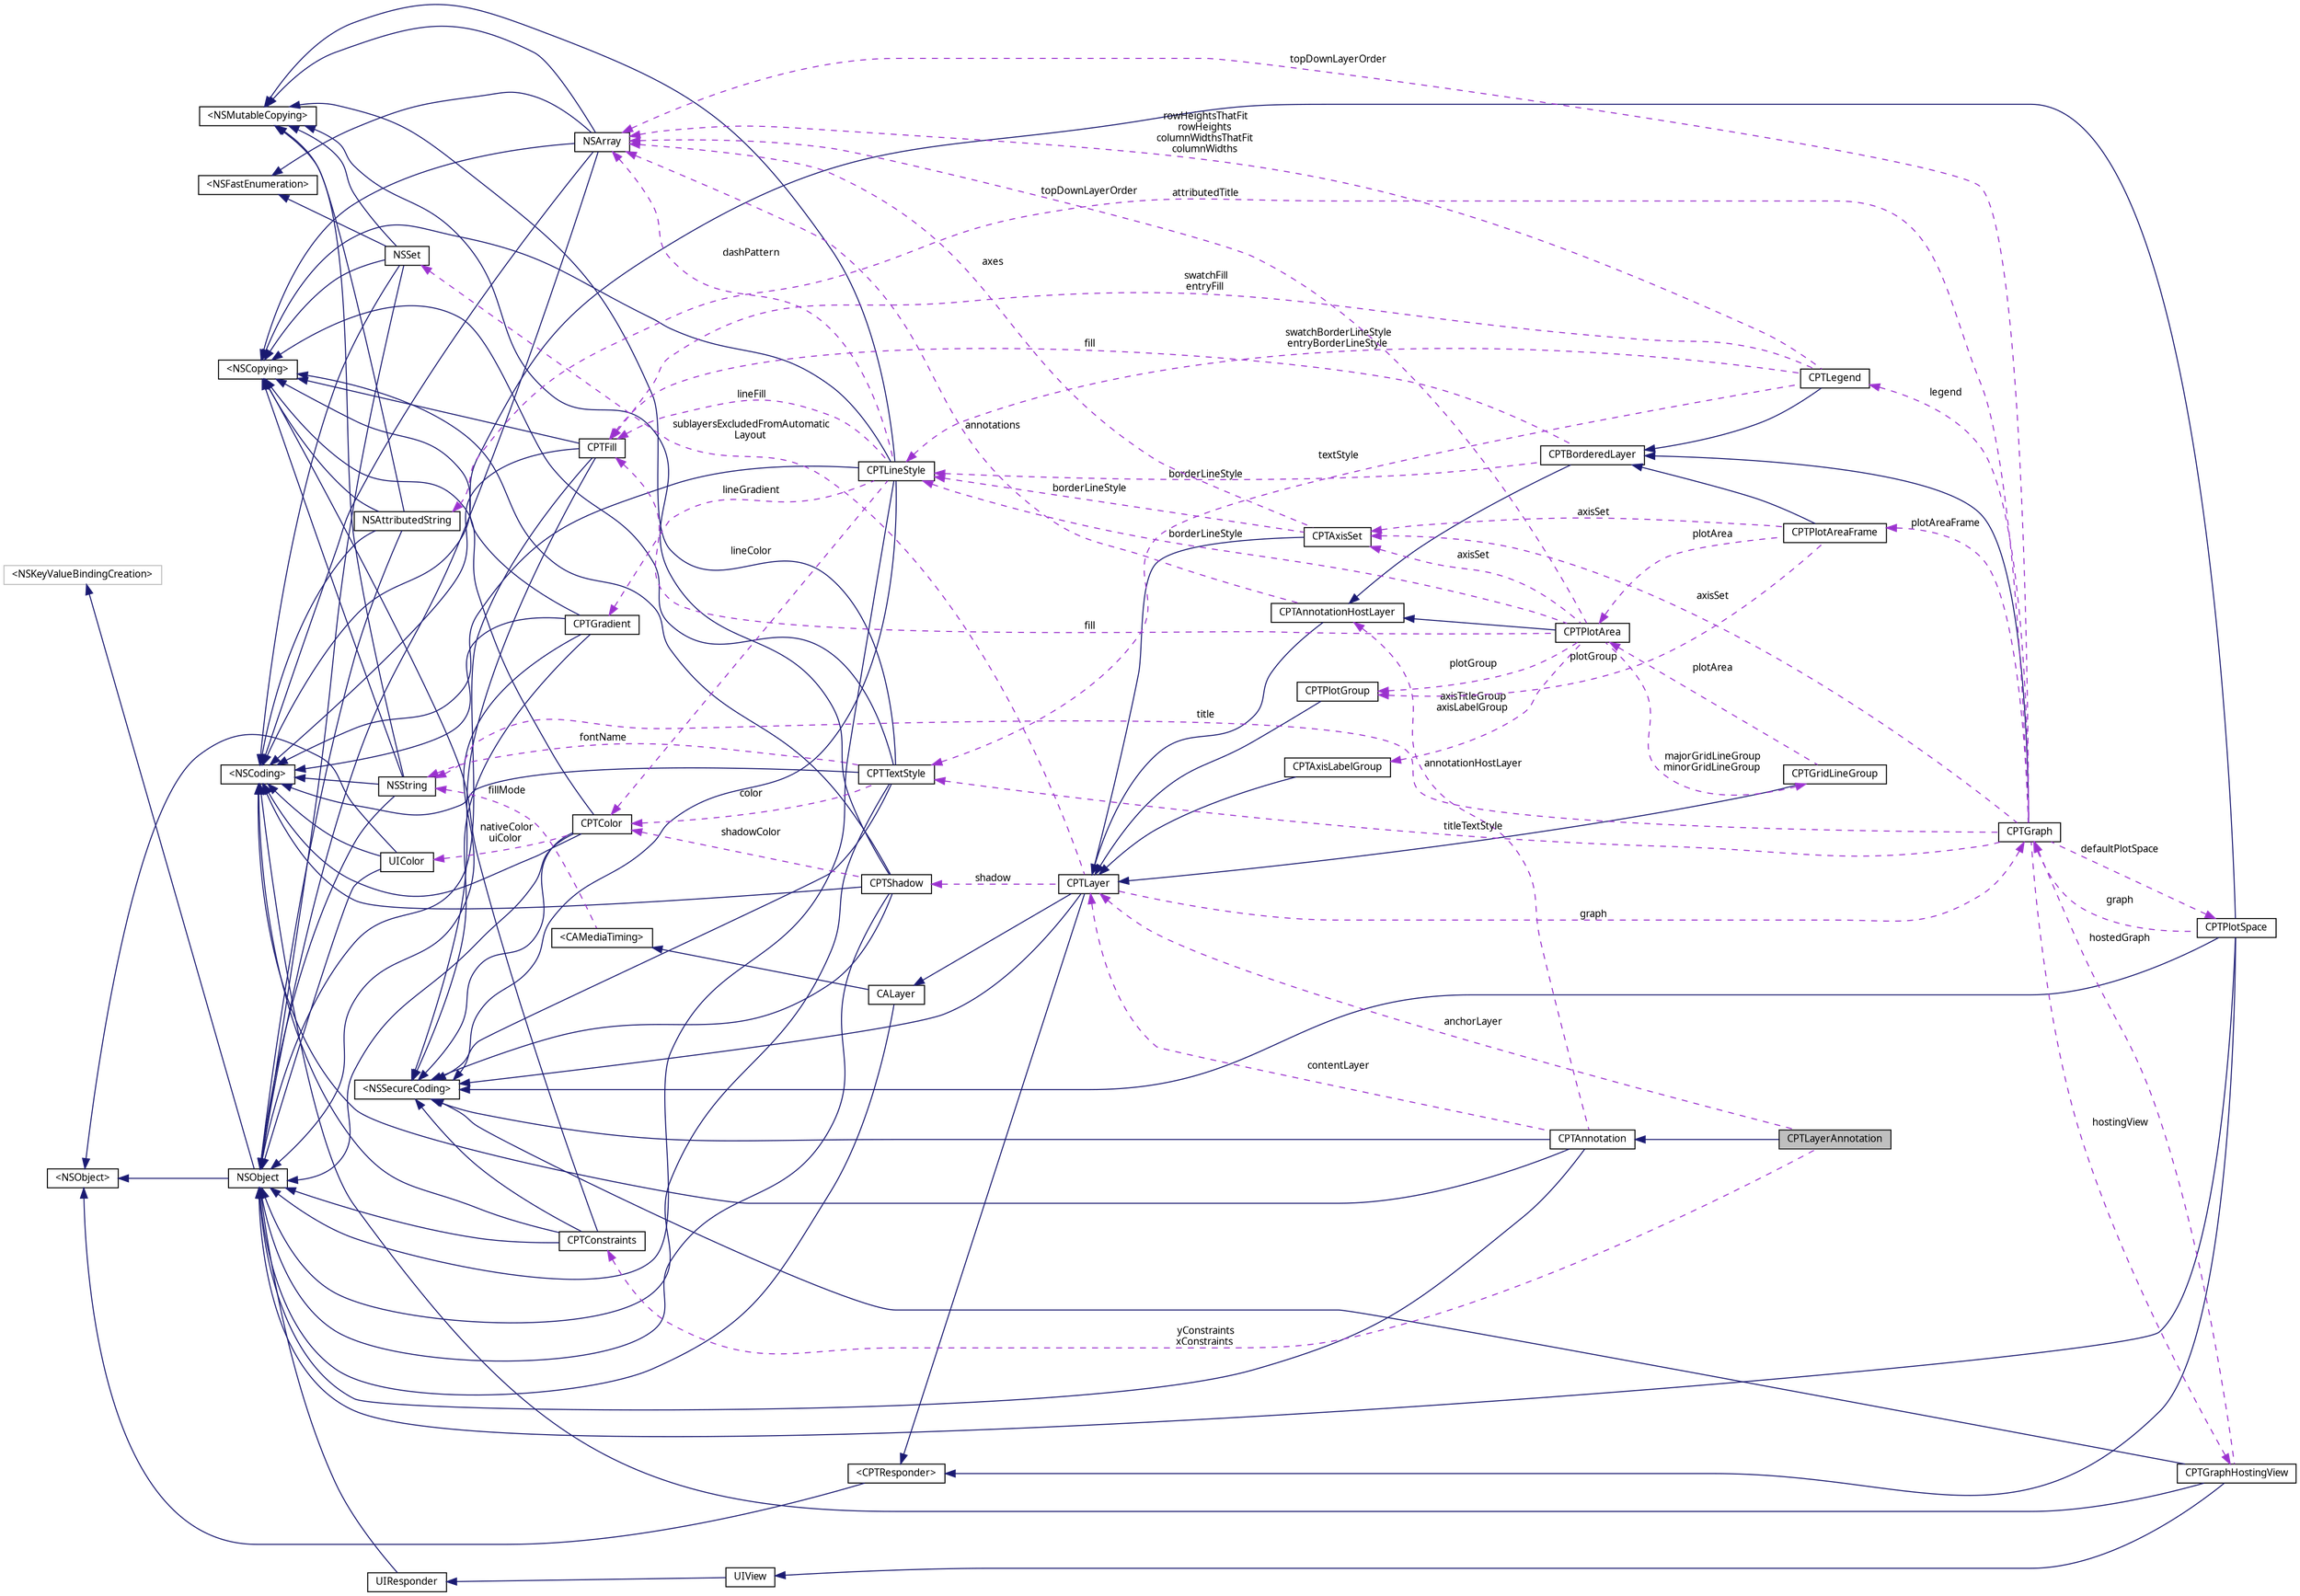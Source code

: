 digraph "CPTLayerAnnotation"
{
 // LATEX_PDF_SIZE
  bgcolor="transparent";
  edge [fontname="Lucinda Grande",fontsize="10",labelfontname="Lucinda Grande",labelfontsize="10"];
  node [fontname="Lucinda Grande",fontsize="10",shape=record];
  rankdir="LR";
  Node1 [label="CPTLayerAnnotation",height=0.2,width=0.4,color="black", fillcolor="grey75", style="filled", fontcolor="black",tooltip="Positions a content layer relative to an anchor point in a reference layer."];
  Node2 -> Node1 [dir="back",color="midnightblue",fontsize="10",style="solid",fontname="Lucinda Grande"];
  Node2 [label="CPTAnnotation",height=0.2,width=0.4,color="black",URL="$interface_c_p_t_annotation.html",tooltip="An annotation positions a content layer relative to some anchor point."];
  Node3 -> Node2 [dir="back",color="midnightblue",fontsize="10",style="solid",fontname="Lucinda Grande"];
  Node3 [label="NSObject",height=0.2,width=0.4,color="black",URL="/Users/eskroch/Projects/Core Plot/documentation/doxygen/doxygen-cocoa-touch-tags.xml$https://developer.apple.com/library/ios/.html#documentation/Cocoa/Reference/Foundation/Classes/NSObject_Class/Reference/Reference",tooltip=" "];
  Node4 -> Node3 [dir="back",color="midnightblue",fontsize="10",style="solid",fontname="Lucinda Grande"];
  Node4 [label="\<NSObject\>",height=0.2,width=0.4,color="black",URL="/Users/eskroch/Projects/Core Plot/documentation/doxygen/doxygen-cocoa-touch-tags.xml$https://developer.apple.com/library/ios/.html#documentation/Cocoa/Reference/Foundation/Protocols/NSObject_Protocol/Reference/NSObject",tooltip=" "];
  Node5 -> Node3 [dir="back",color="midnightblue",fontsize="10",style="solid",fontname="Lucinda Grande"];
  Node5 [label="\<NSKeyValueBindingCreation\>",height=0.2,width=0.4,color="grey75",tooltip=" "];
  Node6 -> Node2 [dir="back",color="midnightblue",fontsize="10",style="solid",fontname="Lucinda Grande"];
  Node6 [label="\<NSCoding\>",height=0.2,width=0.4,color="black",URL="/Users/eskroch/Projects/Core Plot/documentation/doxygen/doxygen-cocoa-touch-tags.xml$https://developer.apple.com/library/ios/.html#documentation/Cocoa/Reference/Foundation/Protocols/NSCoding_Protocol/Reference/Reference",tooltip=" "];
  Node7 -> Node2 [dir="back",color="midnightblue",fontsize="10",style="solid",fontname="Lucinda Grande"];
  Node7 [label="\<NSSecureCoding\>",height=0.2,width=0.4,color="black",URL="/Users/eskroch/Projects/Core Plot/documentation/doxygen/doxygen-cocoa-touch-tags.xml$https://developer.apple.com/library/ios/documentation/Foundation/Reference/NSSecureCoding_Protocol_Ref/.html",tooltip=" "];
  Node8 -> Node2 [dir="back",color="darkorchid3",fontsize="10",style="dashed",label=" annotationHostLayer" ,fontname="Lucinda Grande"];
  Node8 [label="CPTAnnotationHostLayer",height=0.2,width=0.4,color="black",URL="$interface_c_p_t_annotation_host_layer.html",tooltip="A container layer for annotations."];
  Node9 -> Node8 [dir="back",color="midnightblue",fontsize="10",style="solid",fontname="Lucinda Grande"];
  Node9 [label="CPTLayer",height=0.2,width=0.4,color="black",URL="$interface_c_p_t_layer.html",tooltip="Base class for all Core Animation layers in Core Plot."];
  Node10 -> Node9 [dir="back",color="midnightblue",fontsize="10",style="solid",fontname="Lucinda Grande"];
  Node10 [label="CALayer",height=0.2,width=0.4,color="black",URL="/Users/eskroch/Projects/Core Plot/documentation/doxygen/doxygen-cocoa-touch-tags.xml$https://developer.apple.com/library/ios/.html#documentation/GraphicsImaging/Reference/CALayer_class/Introduction/Introduction",tooltip=" "];
  Node3 -> Node10 [dir="back",color="midnightblue",fontsize="10",style="solid",fontname="Lucinda Grande"];
  Node11 -> Node10 [dir="back",color="midnightblue",fontsize="10",style="solid",fontname="Lucinda Grande"];
  Node11 [label="\<CAMediaTiming\>",height=0.2,width=0.4,color="black",URL="/Users/eskroch/Projects/Core Plot/documentation/doxygen/doxygen-cocoa-touch-tags.xml$https://developer.apple.com/library/ios/.html#documentation/GraphicsImaging/Reference/CAMediaTiming_protocol/Introduction/Introduction",tooltip=" "];
  Node12 -> Node11 [dir="back",color="darkorchid3",fontsize="10",style="dashed",label=" fillMode" ,fontname="Lucinda Grande"];
  Node12 [label="NSString",height=0.2,width=0.4,color="black",URL="/Users/eskroch/Projects/Core Plot/documentation/doxygen/doxygen-cocoa-touch-tags.xml$https://developer.apple.com/library/ios/.html#documentation/Cocoa/Reference/Foundation/Classes/NSString_Class/Reference/NSString",tooltip=" "];
  Node3 -> Node12 [dir="back",color="midnightblue",fontsize="10",style="solid",fontname="Lucinda Grande"];
  Node6 -> Node12 [dir="back",color="midnightblue",fontsize="10",style="solid",fontname="Lucinda Grande"];
  Node13 -> Node12 [dir="back",color="midnightblue",fontsize="10",style="solid",fontname="Lucinda Grande"];
  Node13 [label="\<NSCopying\>",height=0.2,width=0.4,color="black",URL="/Users/eskroch/Projects/Core Plot/documentation/doxygen/doxygen-cocoa-touch-tags.xml$https://developer.apple.com/library/ios/.html#documentation/Cocoa/Reference/Foundation/Protocols/NSCopying_Protocol/Reference/Reference",tooltip=" "];
  Node14 -> Node12 [dir="back",color="midnightblue",fontsize="10",style="solid",fontname="Lucinda Grande"];
  Node14 [label="\<NSMutableCopying\>",height=0.2,width=0.4,color="black",URL="/Users/eskroch/Projects/Core Plot/documentation/doxygen/doxygen-cocoa-touch-tags.xml$https://developer.apple.com/library/ios/.html#documentation/Cocoa/Reference/Foundation/Protocols/NSMutableCopying_Protocol/Reference/Reference",tooltip=" "];
  Node15 -> Node9 [dir="back",color="midnightblue",fontsize="10",style="solid",fontname="Lucinda Grande"];
  Node15 [label="\<CPTResponder\>",height=0.2,width=0.4,color="black",URL="$protocol_c_p_t_responder-p.html",tooltip="The basis of all event processing in Core Plot."];
  Node4 -> Node15 [dir="back",color="midnightblue",fontsize="10",style="solid",fontname="Lucinda Grande"];
  Node7 -> Node9 [dir="back",color="midnightblue",fontsize="10",style="solid",fontname="Lucinda Grande"];
  Node16 -> Node9 [dir="back",color="darkorchid3",fontsize="10",style="dashed",label=" shadow" ,fontname="Lucinda Grande"];
  Node16 [label="CPTShadow",height=0.2,width=0.4,color="black",URL="$interface_c_p_t_shadow.html",tooltip="Immutable wrapper for various shadow drawing properties."];
  Node3 -> Node16 [dir="back",color="midnightblue",fontsize="10",style="solid",fontname="Lucinda Grande"];
  Node13 -> Node16 [dir="back",color="midnightblue",fontsize="10",style="solid",fontname="Lucinda Grande"];
  Node14 -> Node16 [dir="back",color="midnightblue",fontsize="10",style="solid",fontname="Lucinda Grande"];
  Node6 -> Node16 [dir="back",color="midnightblue",fontsize="10",style="solid",fontname="Lucinda Grande"];
  Node7 -> Node16 [dir="back",color="midnightblue",fontsize="10",style="solid",fontname="Lucinda Grande"];
  Node17 -> Node16 [dir="back",color="darkorchid3",fontsize="10",style="dashed",label=" shadowColor" ,fontname="Lucinda Grande"];
  Node17 [label="CPTColor",height=0.2,width=0.4,color="black",URL="$interface_c_p_t_color.html",tooltip="An immutable color."];
  Node3 -> Node17 [dir="back",color="midnightblue",fontsize="10",style="solid",fontname="Lucinda Grande"];
  Node13 -> Node17 [dir="back",color="midnightblue",fontsize="10",style="solid",fontname="Lucinda Grande"];
  Node6 -> Node17 [dir="back",color="midnightblue",fontsize="10",style="solid",fontname="Lucinda Grande"];
  Node7 -> Node17 [dir="back",color="midnightblue",fontsize="10",style="solid",fontname="Lucinda Grande"];
  Node18 -> Node17 [dir="back",color="darkorchid3",fontsize="10",style="dashed",label=" nativeColor\nuiColor" ,fontname="Lucinda Grande"];
  Node18 [label="UIColor",height=0.2,width=0.4,color="black",URL="/Users/eskroch/Projects/Core Plot/documentation/doxygen/doxygen-cocoa-touch-tags.xml$https://developer.apple.com/library/ios/.html#documentation/UIKit/Reference/UIColor_Class/Reference/Reference",tooltip=" "];
  Node3 -> Node18 [dir="back",color="midnightblue",fontsize="10",style="solid",fontname="Lucinda Grande"];
  Node6 -> Node18 [dir="back",color="midnightblue",fontsize="10",style="solid",fontname="Lucinda Grande"];
  Node4 -> Node18 [dir="back",color="midnightblue",fontsize="10",style="solid",fontname="Lucinda Grande"];
  Node19 -> Node9 [dir="back",color="darkorchid3",fontsize="10",style="dashed",label=" sublayersExcludedFromAutomatic\lLayout" ,fontname="Lucinda Grande"];
  Node19 [label="NSSet",height=0.2,width=0.4,color="black",URL="/Users/eskroch/Projects/Core Plot/documentation/doxygen/doxygen-cocoa-touch-tags.xml$https://developer.apple.com/library/ios/.html#documentation/Cocoa/Reference/Foundation/Classes/NSSet_Class/Reference/Reference",tooltip=" "];
  Node3 -> Node19 [dir="back",color="midnightblue",fontsize="10",style="solid",fontname="Lucinda Grande"];
  Node6 -> Node19 [dir="back",color="midnightblue",fontsize="10",style="solid",fontname="Lucinda Grande"];
  Node13 -> Node19 [dir="back",color="midnightblue",fontsize="10",style="solid",fontname="Lucinda Grande"];
  Node20 -> Node19 [dir="back",color="midnightblue",fontsize="10",style="solid",fontname="Lucinda Grande"];
  Node20 [label="\<NSFastEnumeration\>",height=0.2,width=0.4,color="black",URL="/Users/eskroch/Projects/Core Plot/documentation/doxygen/doxygen-cocoa-touch-tags.xml$https://developer.apple.com/library/ios/.html#documentation/Cocoa/Reference/NSFastEnumeration_protocol/Reference/NSFastEnumeration",tooltip=" "];
  Node14 -> Node19 [dir="back",color="midnightblue",fontsize="10",style="solid",fontname="Lucinda Grande"];
  Node21 -> Node9 [dir="back",color="darkorchid3",fontsize="10",style="dashed",label=" graph" ,fontname="Lucinda Grande"];
  Node21 [label="CPTGraph",height=0.2,width=0.4,color="black",URL="$interface_c_p_t_graph.html",tooltip="An abstract graph class."];
  Node22 -> Node21 [dir="back",color="midnightblue",fontsize="10",style="solid",fontname="Lucinda Grande"];
  Node22 [label="CPTBorderedLayer",height=0.2,width=0.4,color="black",URL="$interface_c_p_t_bordered_layer.html",tooltip="A layer with a border line and background fill."];
  Node8 -> Node22 [dir="back",color="midnightblue",fontsize="10",style="solid",fontname="Lucinda Grande"];
  Node23 -> Node22 [dir="back",color="darkorchid3",fontsize="10",style="dashed",label=" fill" ,fontname="Lucinda Grande"];
  Node23 [label="CPTFill",height=0.2,width=0.4,color="black",URL="$interface_c_p_t_fill.html",tooltip="Draws area fills."];
  Node3 -> Node23 [dir="back",color="midnightblue",fontsize="10",style="solid",fontname="Lucinda Grande"];
  Node13 -> Node23 [dir="back",color="midnightblue",fontsize="10",style="solid",fontname="Lucinda Grande"];
  Node6 -> Node23 [dir="back",color="midnightblue",fontsize="10",style="solid",fontname="Lucinda Grande"];
  Node7 -> Node23 [dir="back",color="midnightblue",fontsize="10",style="solid",fontname="Lucinda Grande"];
  Node24 -> Node22 [dir="back",color="darkorchid3",fontsize="10",style="dashed",label=" borderLineStyle" ,fontname="Lucinda Grande"];
  Node24 [label="CPTLineStyle",height=0.2,width=0.4,color="black",URL="$interface_c_p_t_line_style.html",tooltip="Immutable wrapper for various line drawing properties. Create a CPTMutableLineStyle if you want to cu..."];
  Node3 -> Node24 [dir="back",color="midnightblue",fontsize="10",style="solid",fontname="Lucinda Grande"];
  Node13 -> Node24 [dir="back",color="midnightblue",fontsize="10",style="solid",fontname="Lucinda Grande"];
  Node14 -> Node24 [dir="back",color="midnightblue",fontsize="10",style="solid",fontname="Lucinda Grande"];
  Node6 -> Node24 [dir="back",color="midnightblue",fontsize="10",style="solid",fontname="Lucinda Grande"];
  Node7 -> Node24 [dir="back",color="midnightblue",fontsize="10",style="solid",fontname="Lucinda Grande"];
  Node23 -> Node24 [dir="back",color="darkorchid3",fontsize="10",style="dashed",label=" lineFill" ,fontname="Lucinda Grande"];
  Node25 -> Node24 [dir="back",color="darkorchid3",fontsize="10",style="dashed",label=" lineGradient" ,fontname="Lucinda Grande"];
  Node25 [label="CPTGradient",height=0.2,width=0.4,color="black",URL="$interface_c_p_t_gradient.html",tooltip="Draws color gradient fills."];
  Node3 -> Node25 [dir="back",color="midnightblue",fontsize="10",style="solid",fontname="Lucinda Grande"];
  Node13 -> Node25 [dir="back",color="midnightblue",fontsize="10",style="solid",fontname="Lucinda Grande"];
  Node6 -> Node25 [dir="back",color="midnightblue",fontsize="10",style="solid",fontname="Lucinda Grande"];
  Node7 -> Node25 [dir="back",color="midnightblue",fontsize="10",style="solid",fontname="Lucinda Grande"];
  Node17 -> Node24 [dir="back",color="darkorchid3",fontsize="10",style="dashed",label=" lineColor" ,fontname="Lucinda Grande"];
  Node26 -> Node24 [dir="back",color="darkorchid3",fontsize="10",style="dashed",label=" dashPattern" ,fontname="Lucinda Grande"];
  Node26 [label="NSArray",height=0.2,width=0.4,color="black",URL="/Users/eskroch/Projects/Core Plot/documentation/doxygen/doxygen-cocoa-touch-tags.xml$https://developer.apple.com/library/ios/.html#documentation/Cocoa/Reference/Foundation/Classes/NSArray_Class/NSArray",tooltip=" "];
  Node3 -> Node26 [dir="back",color="midnightblue",fontsize="10",style="solid",fontname="Lucinda Grande"];
  Node6 -> Node26 [dir="back",color="midnightblue",fontsize="10",style="solid",fontname="Lucinda Grande"];
  Node13 -> Node26 [dir="back",color="midnightblue",fontsize="10",style="solid",fontname="Lucinda Grande"];
  Node20 -> Node26 [dir="back",color="midnightblue",fontsize="10",style="solid",fontname="Lucinda Grande"];
  Node14 -> Node26 [dir="back",color="midnightblue",fontsize="10",style="solid",fontname="Lucinda Grande"];
  Node27 -> Node21 [dir="back",color="darkorchid3",fontsize="10",style="dashed",label=" titleTextStyle" ,fontname="Lucinda Grande"];
  Node27 [label="CPTTextStyle",height=0.2,width=0.4,color="black",URL="$interface_c_p_t_text_style.html",tooltip="Immutable wrapper for various text style properties."];
  Node3 -> Node27 [dir="back",color="midnightblue",fontsize="10",style="solid",fontname="Lucinda Grande"];
  Node13 -> Node27 [dir="back",color="midnightblue",fontsize="10",style="solid",fontname="Lucinda Grande"];
  Node14 -> Node27 [dir="back",color="midnightblue",fontsize="10",style="solid",fontname="Lucinda Grande"];
  Node6 -> Node27 [dir="back",color="midnightblue",fontsize="10",style="solid",fontname="Lucinda Grande"];
  Node7 -> Node27 [dir="back",color="midnightblue",fontsize="10",style="solid",fontname="Lucinda Grande"];
  Node12 -> Node27 [dir="back",color="darkorchid3",fontsize="10",style="dashed",label=" fontName" ,fontname="Lucinda Grande"];
  Node17 -> Node27 [dir="back",color="darkorchid3",fontsize="10",style="dashed",label=" color" ,fontname="Lucinda Grande"];
  Node28 -> Node21 [dir="back",color="darkorchid3",fontsize="10",style="dashed",label=" hostingView" ,fontname="Lucinda Grande"];
  Node28 [label="CPTGraphHostingView",height=0.2,width=0.4,color="black",URL="$interface_c_p_t_graph_hosting_view.html",tooltip="A container view for displaying a CPTGraph."];
  Node29 -> Node28 [dir="back",color="midnightblue",fontsize="10",style="solid",fontname="Lucinda Grande"];
  Node29 [label="UIView",height=0.2,width=0.4,color="black",URL="/Users/eskroch/Projects/Core Plot/documentation/doxygen/doxygen-cocoa-touch-tags.xml$https://developer.apple.com/library/ios/.html#documentation/UIKit/Reference/UIView_Class/UIView/UIView",tooltip=" "];
  Node30 -> Node29 [dir="back",color="midnightblue",fontsize="10",style="solid",fontname="Lucinda Grande"];
  Node30 [label="UIResponder",height=0.2,width=0.4,color="black",URL="/Users/eskroch/Projects/Core Plot/documentation/doxygen/doxygen-cocoa-touch-tags.xml$https://developer.apple.com/library/ios/#documentation/UIKit/Reference/UIResponder_Class/Reference/Reference.html.html#//apple_ref/occ/cl/UIResponder",tooltip=" "];
  Node3 -> Node30 [dir="back",color="midnightblue",fontsize="10",style="solid",fontname="Lucinda Grande"];
  Node6 -> Node28 [dir="back",color="midnightblue",fontsize="10",style="solid",fontname="Lucinda Grande"];
  Node7 -> Node28 [dir="back",color="midnightblue",fontsize="10",style="solid",fontname="Lucinda Grande"];
  Node21 -> Node28 [dir="back",color="darkorchid3",fontsize="10",style="dashed",label=" hostedGraph" ,fontname="Lucinda Grande"];
  Node31 -> Node21 [dir="back",color="darkorchid3",fontsize="10",style="dashed",label=" axisSet" ,fontname="Lucinda Grande"];
  Node31 [label="CPTAxisSet",height=0.2,width=0.4,color="black",URL="$interface_c_p_t_axis_set.html",tooltip="A container layer for the set of axes for a graph."];
  Node9 -> Node31 [dir="back",color="midnightblue",fontsize="10",style="solid",fontname="Lucinda Grande"];
  Node24 -> Node31 [dir="back",color="darkorchid3",fontsize="10",style="dashed",label=" borderLineStyle" ,fontname="Lucinda Grande"];
  Node26 -> Node31 [dir="back",color="darkorchid3",fontsize="10",style="dashed",label=" axes" ,fontname="Lucinda Grande"];
  Node32 -> Node21 [dir="back",color="darkorchid3",fontsize="10",style="dashed",label=" attributedTitle" ,fontname="Lucinda Grande"];
  Node32 [label="NSAttributedString",height=0.2,width=0.4,color="black",URL="/Users/eskroch/Projects/Core Plot/documentation/doxygen/doxygen-cocoa-touch-tags.xml$https://developer.apple.com/library/ios/.html#documentation/Cocoa/Reference/Foundation/Classes/NSAttributedString_Class/Reference/NSAttributedString",tooltip=" "];
  Node3 -> Node32 [dir="back",color="midnightblue",fontsize="10",style="solid",fontname="Lucinda Grande"];
  Node6 -> Node32 [dir="back",color="midnightblue",fontsize="10",style="solid",fontname="Lucinda Grande"];
  Node13 -> Node32 [dir="back",color="midnightblue",fontsize="10",style="solid",fontname="Lucinda Grande"];
  Node14 -> Node32 [dir="back",color="midnightblue",fontsize="10",style="solid",fontname="Lucinda Grande"];
  Node33 -> Node21 [dir="back",color="darkorchid3",fontsize="10",style="dashed",label=" plotAreaFrame" ,fontname="Lucinda Grande"];
  Node33 [label="CPTPlotAreaFrame",height=0.2,width=0.4,color="black",URL="$interface_c_p_t_plot_area_frame.html",tooltip="A layer drawn on top of the graph layer and behind all plot elements."];
  Node22 -> Node33 [dir="back",color="midnightblue",fontsize="10",style="solid",fontname="Lucinda Grande"];
  Node31 -> Node33 [dir="back",color="darkorchid3",fontsize="10",style="dashed",label=" axisSet" ,fontname="Lucinda Grande"];
  Node34 -> Node33 [dir="back",color="darkorchid3",fontsize="10",style="dashed",label=" plotArea" ,fontname="Lucinda Grande"];
  Node34 [label="CPTPlotArea",height=0.2,width=0.4,color="black",URL="$interface_c_p_t_plot_area.html",tooltip="A layer representing the actual plotting area of a graph."];
  Node8 -> Node34 [dir="back",color="midnightblue",fontsize="10",style="solid",fontname="Lucinda Grande"];
  Node35 -> Node34 [dir="back",color="darkorchid3",fontsize="10",style="dashed",label=" majorGridLineGroup\nminorGridLineGroup" ,fontname="Lucinda Grande"];
  Node35 [label="CPTGridLineGroup",height=0.2,width=0.4,color="black",URL="$interface_c_p_t_grid_line_group.html",tooltip="A group of grid line layers."];
  Node9 -> Node35 [dir="back",color="midnightblue",fontsize="10",style="solid",fontname="Lucinda Grande"];
  Node34 -> Node35 [dir="back",color="darkorchid3",fontsize="10",style="dashed",label=" plotArea" ,fontname="Lucinda Grande"];
  Node23 -> Node34 [dir="back",color="darkorchid3",fontsize="10",style="dashed",label=" fill" ,fontname="Lucinda Grande"];
  Node31 -> Node34 [dir="back",color="darkorchid3",fontsize="10",style="dashed",label=" axisSet" ,fontname="Lucinda Grande"];
  Node24 -> Node34 [dir="back",color="darkorchid3",fontsize="10",style="dashed",label=" borderLineStyle" ,fontname="Lucinda Grande"];
  Node36 -> Node34 [dir="back",color="darkorchid3",fontsize="10",style="dashed",label=" axisTitleGroup\naxisLabelGroup" ,fontname="Lucinda Grande"];
  Node36 [label="CPTAxisLabelGroup",height=0.2,width=0.4,color="black",URL="$interface_c_p_t_axis_label_group.html",tooltip="A container layer for the axis labels."];
  Node9 -> Node36 [dir="back",color="midnightblue",fontsize="10",style="solid",fontname="Lucinda Grande"];
  Node37 -> Node34 [dir="back",color="darkorchid3",fontsize="10",style="dashed",label=" plotGroup" ,fontname="Lucinda Grande"];
  Node37 [label="CPTPlotGroup",height=0.2,width=0.4,color="black",URL="$interface_c_p_t_plot_group.html",tooltip="Defines the coordinate system of a plot."];
  Node9 -> Node37 [dir="back",color="midnightblue",fontsize="10",style="solid",fontname="Lucinda Grande"];
  Node26 -> Node34 [dir="back",color="darkorchid3",fontsize="10",style="dashed",label=" topDownLayerOrder" ,fontname="Lucinda Grande"];
  Node37 -> Node33 [dir="back",color="darkorchid3",fontsize="10",style="dashed",label=" plotGroup" ,fontname="Lucinda Grande"];
  Node12 -> Node21 [dir="back",color="darkorchid3",fontsize="10",style="dashed",label=" title" ,fontname="Lucinda Grande"];
  Node38 -> Node21 [dir="back",color="darkorchid3",fontsize="10",style="dashed",label=" defaultPlotSpace" ,fontname="Lucinda Grande"];
  Node38 [label="CPTPlotSpace",height=0.2,width=0.4,color="black",URL="$interface_c_p_t_plot_space.html",tooltip="Defines the coordinate system of a plot."];
  Node3 -> Node38 [dir="back",color="midnightblue",fontsize="10",style="solid",fontname="Lucinda Grande"];
  Node15 -> Node38 [dir="back",color="midnightblue",fontsize="10",style="solid",fontname="Lucinda Grande"];
  Node6 -> Node38 [dir="back",color="midnightblue",fontsize="10",style="solid",fontname="Lucinda Grande"];
  Node7 -> Node38 [dir="back",color="midnightblue",fontsize="10",style="solid",fontname="Lucinda Grande"];
  Node21 -> Node38 [dir="back",color="darkorchid3",fontsize="10",style="dashed",label=" graph" ,fontname="Lucinda Grande"];
  Node39 -> Node21 [dir="back",color="darkorchid3",fontsize="10",style="dashed",label=" legend" ,fontname="Lucinda Grande"];
  Node39 [label="CPTLegend",height=0.2,width=0.4,color="black",URL="$interface_c_p_t_legend.html",tooltip="A graph legend."];
  Node22 -> Node39 [dir="back",color="midnightblue",fontsize="10",style="solid",fontname="Lucinda Grande"];
  Node27 -> Node39 [dir="back",color="darkorchid3",fontsize="10",style="dashed",label=" textStyle" ,fontname="Lucinda Grande"];
  Node23 -> Node39 [dir="back",color="darkorchid3",fontsize="10",style="dashed",label=" swatchFill\nentryFill" ,fontname="Lucinda Grande"];
  Node24 -> Node39 [dir="back",color="darkorchid3",fontsize="10",style="dashed",label=" swatchBorderLineStyle\nentryBorderLineStyle" ,fontname="Lucinda Grande"];
  Node26 -> Node39 [dir="back",color="darkorchid3",fontsize="10",style="dashed",label=" rowHeightsThatFit\nrowHeights\ncolumnWidthsThatFit\ncolumnWidths" ,fontname="Lucinda Grande"];
  Node26 -> Node21 [dir="back",color="darkorchid3",fontsize="10",style="dashed",label=" topDownLayerOrder" ,fontname="Lucinda Grande"];
  Node26 -> Node8 [dir="back",color="darkorchid3",fontsize="10",style="dashed",label=" annotations" ,fontname="Lucinda Grande"];
  Node9 -> Node2 [dir="back",color="darkorchid3",fontsize="10",style="dashed",label=" contentLayer" ,fontname="Lucinda Grande"];
  Node40 -> Node1 [dir="back",color="darkorchid3",fontsize="10",style="dashed",label=" yConstraints\nxConstraints" ,fontname="Lucinda Grande"];
  Node40 [label="CPTConstraints",height=0.2,width=0.4,color="black",URL="$interface_c_p_t_constraints.html",tooltip="Implements a one-dimensional constrained position within a given numeric range."];
  Node3 -> Node40 [dir="back",color="midnightblue",fontsize="10",style="solid",fontname="Lucinda Grande"];
  Node13 -> Node40 [dir="back",color="midnightblue",fontsize="10",style="solid",fontname="Lucinda Grande"];
  Node6 -> Node40 [dir="back",color="midnightblue",fontsize="10",style="solid",fontname="Lucinda Grande"];
  Node7 -> Node40 [dir="back",color="midnightblue",fontsize="10",style="solid",fontname="Lucinda Grande"];
  Node9 -> Node1 [dir="back",color="darkorchid3",fontsize="10",style="dashed",label=" anchorLayer" ,fontname="Lucinda Grande"];
}
